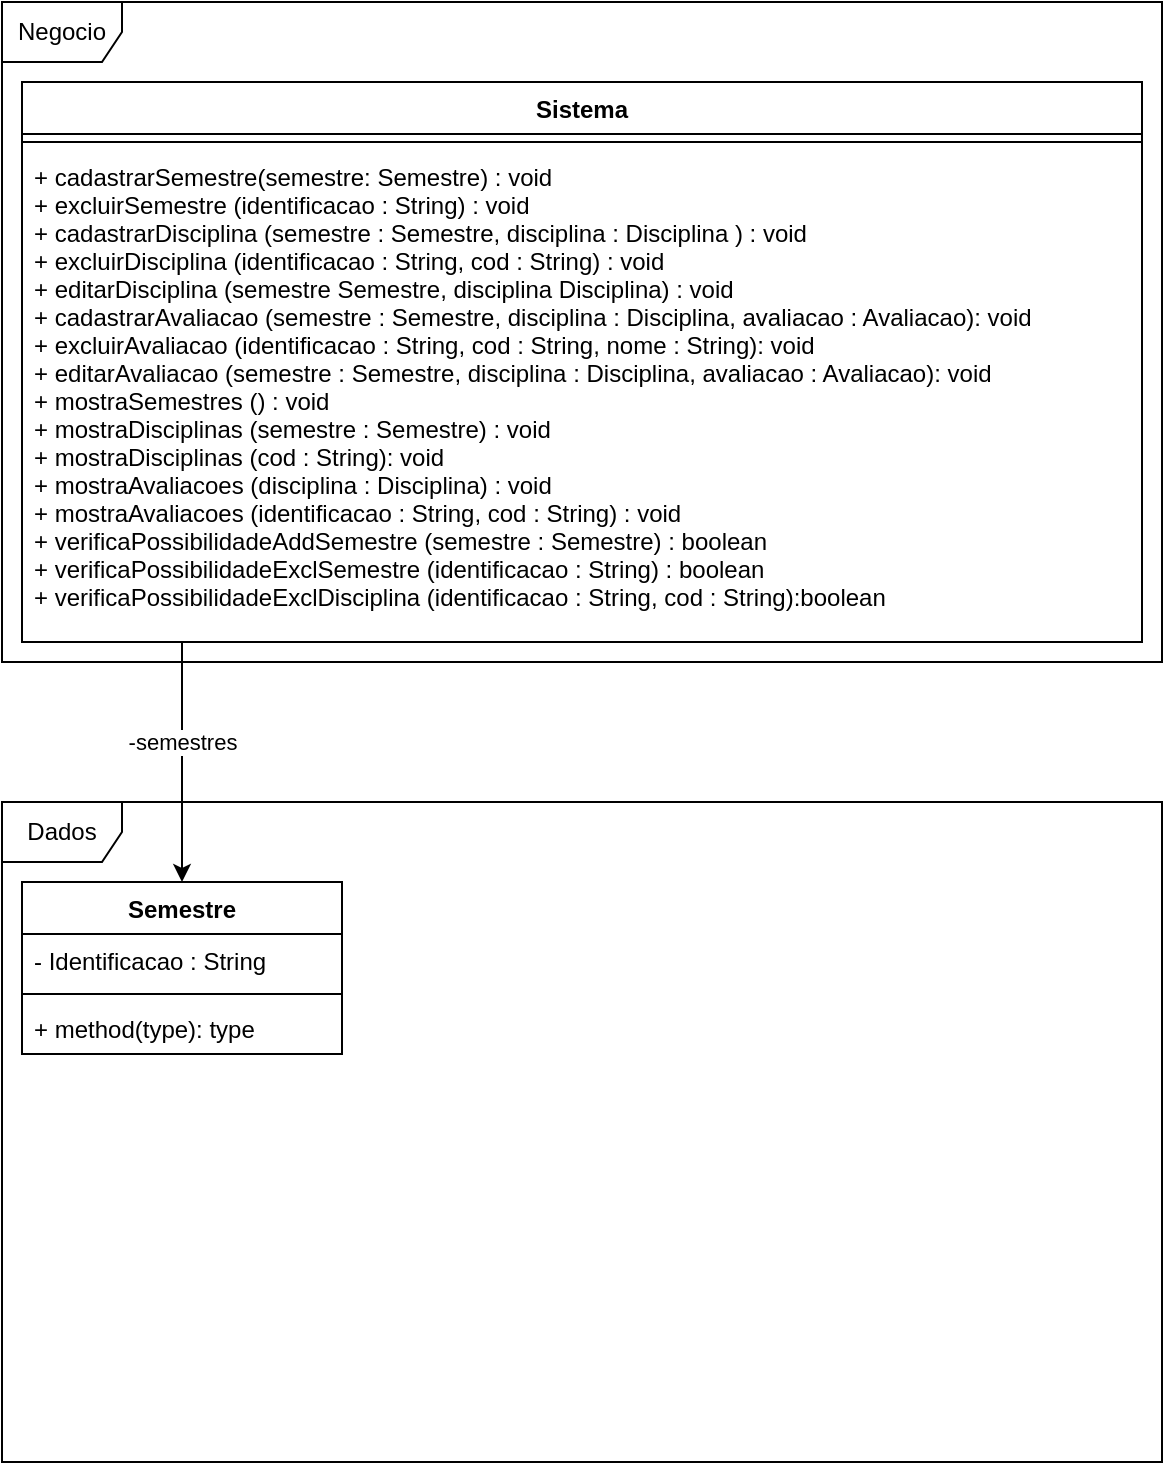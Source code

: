 <mxfile version="14.2.9" type="github">
  <diagram id="C5RBs43oDa-KdzZeNtuy" name="Page-1">
    <mxGraphModel dx="737" dy="796" grid="1" gridSize="10" guides="1" tooltips="1" connect="1" arrows="1" fold="1" page="1" pageScale="1" pageWidth="827" pageHeight="1169" math="0" shadow="0">
      <root>
        <mxCell id="WIyWlLk6GJQsqaUBKTNV-0" />
        <mxCell id="WIyWlLk6GJQsqaUBKTNV-1" parent="WIyWlLk6GJQsqaUBKTNV-0" />
        <mxCell id="QKeYzvUF358hq-ETdx-O-15" value="-semestres" style="edgeStyle=orthogonalEdgeStyle;rounded=0;orthogonalLoop=1;jettySize=auto;html=1;exitX=0.141;exitY=1;exitDx=0;exitDy=0;exitPerimeter=0;" edge="1" parent="WIyWlLk6GJQsqaUBKTNV-1" source="QKeYzvUF358hq-ETdx-O-9" target="QKeYzvUF358hq-ETdx-O-11">
          <mxGeometry x="-0.157" relative="1" as="geometry">
            <Array as="points">
              <mxPoint x="100" y="330" />
            </Array>
            <mxPoint as="offset" />
          </mxGeometry>
        </mxCell>
        <mxCell id="QKeYzvUF358hq-ETdx-O-1" value="Negocio" style="shape=umlFrame;whiteSpace=wrap;html=1;" vertex="1" parent="WIyWlLk6GJQsqaUBKTNV-1">
          <mxGeometry x="10" y="10" width="580" height="330" as="geometry" />
        </mxCell>
        <mxCell id="QKeYzvUF358hq-ETdx-O-6" value="Sistema" style="swimlane;fontStyle=1;align=center;verticalAlign=top;childLayout=stackLayout;horizontal=1;startSize=26;horizontalStack=0;resizeParent=1;resizeParentMax=0;resizeLast=0;collapsible=1;marginBottom=0;" vertex="1" parent="WIyWlLk6GJQsqaUBKTNV-1">
          <mxGeometry x="20" y="50" width="560" height="280" as="geometry" />
        </mxCell>
        <mxCell id="QKeYzvUF358hq-ETdx-O-8" value="" style="line;strokeWidth=1;fillColor=none;align=left;verticalAlign=middle;spacingTop=-1;spacingLeft=3;spacingRight=3;rotatable=0;labelPosition=right;points=[];portConstraint=eastwest;" vertex="1" parent="QKeYzvUF358hq-ETdx-O-6">
          <mxGeometry y="26" width="560" height="8" as="geometry" />
        </mxCell>
        <mxCell id="QKeYzvUF358hq-ETdx-O-9" value="+ cadastrarSemestre(semestre: Semestre) : void&#xa;+ excluirSemestre (identificacao : String) : void&#xa;+ cadastrarDisciplina (semestre : Semestre, disciplina : Disciplina ) : void&#xa;+ excluirDisciplina (identificacao : String, cod : String) : void&#xa;+ editarDisciplina (semestre Semestre, disciplina Disciplina) : void&#xa;+ cadastrarAvaliacao (semestre : Semestre, disciplina : Disciplina, avaliacao : Avaliacao): void&#xa;+ excluirAvaliacao (identificacao : String, cod : String, nome : String): void&#xa;+ editarAvaliacao (semestre : Semestre, disciplina : Disciplina, avaliacao : Avaliacao): void&#xa;+ mostraSemestres () : void&#xa;+ mostraDisciplinas (semestre : Semestre) : void&#xa;+ mostraDisciplinas (cod : String): void&#xa;+ mostraAvaliacoes (disciplina : Disciplina) : void&#xa;+ mostraAvaliacoes (identificacao : String, cod : String) : void&#xa;+ verificaPossibilidadeAddSemestre (semestre : Semestre) : boolean&#xa;+ verificaPossibilidadeExclSemestre (identificacao : String) : boolean&#xa;+ verificaPossibilidadeExclDisciplina (identificacao : String, cod : String):boolean&#xa;" style="text;strokeColor=none;fillColor=none;align=left;verticalAlign=top;spacingLeft=4;spacingRight=4;overflow=hidden;rotatable=0;points=[[0,0.5],[1,0.5]];portConstraint=eastwest;" vertex="1" parent="QKeYzvUF358hq-ETdx-O-6">
          <mxGeometry y="34" width="560" height="246" as="geometry" />
        </mxCell>
        <mxCell id="QKeYzvUF358hq-ETdx-O-10" value="Dados" style="shape=umlFrame;whiteSpace=wrap;html=1;" vertex="1" parent="WIyWlLk6GJQsqaUBKTNV-1">
          <mxGeometry x="10" y="410" width="580" height="330" as="geometry" />
        </mxCell>
        <mxCell id="QKeYzvUF358hq-ETdx-O-11" value="Semestre" style="swimlane;fontStyle=1;align=center;verticalAlign=top;childLayout=stackLayout;horizontal=1;startSize=26;horizontalStack=0;resizeParent=1;resizeParentMax=0;resizeLast=0;collapsible=1;marginBottom=0;" vertex="1" parent="WIyWlLk6GJQsqaUBKTNV-1">
          <mxGeometry x="20" y="450" width="160" height="86" as="geometry" />
        </mxCell>
        <mxCell id="QKeYzvUF358hq-ETdx-O-12" value="- Identificacao : String" style="text;strokeColor=none;fillColor=none;align=left;verticalAlign=top;spacingLeft=4;spacingRight=4;overflow=hidden;rotatable=0;points=[[0,0.5],[1,0.5]];portConstraint=eastwest;" vertex="1" parent="QKeYzvUF358hq-ETdx-O-11">
          <mxGeometry y="26" width="160" height="26" as="geometry" />
        </mxCell>
        <mxCell id="QKeYzvUF358hq-ETdx-O-13" value="" style="line;strokeWidth=1;fillColor=none;align=left;verticalAlign=middle;spacingTop=-1;spacingLeft=3;spacingRight=3;rotatable=0;labelPosition=right;points=[];portConstraint=eastwest;" vertex="1" parent="QKeYzvUF358hq-ETdx-O-11">
          <mxGeometry y="52" width="160" height="8" as="geometry" />
        </mxCell>
        <mxCell id="QKeYzvUF358hq-ETdx-O-14" value="+ method(type): type" style="text;strokeColor=none;fillColor=none;align=left;verticalAlign=top;spacingLeft=4;spacingRight=4;overflow=hidden;rotatable=0;points=[[0,0.5],[1,0.5]];portConstraint=eastwest;" vertex="1" parent="QKeYzvUF358hq-ETdx-O-11">
          <mxGeometry y="60" width="160" height="26" as="geometry" />
        </mxCell>
      </root>
    </mxGraphModel>
  </diagram>
</mxfile>
